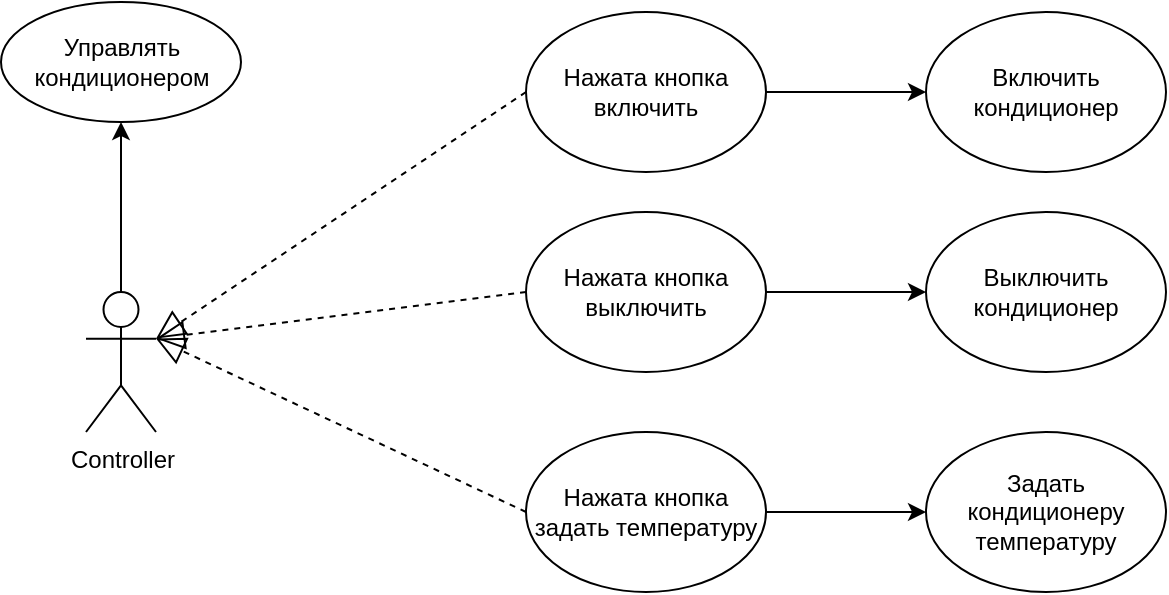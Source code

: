 <mxfile version="15.2.7" type="github">
  <diagram id="s3cTTGMjuupmF-S4N1gy" name="Page-1">
    <mxGraphModel dx="782" dy="379" grid="1" gridSize="10" guides="1" tooltips="1" connect="1" arrows="1" fold="1" page="1" pageScale="1" pageWidth="827" pageHeight="1169" math="0" shadow="0">
      <root>
        <mxCell id="0" />
        <mxCell id="1" parent="0" />
        <mxCell id="nlkqs9mqLiQSFhiLwGQj-3" value="" style="edgeStyle=orthogonalEdgeStyle;rounded=0;orthogonalLoop=1;jettySize=auto;html=1;" edge="1" parent="1" source="nlkqs9mqLiQSFhiLwGQj-1" target="nlkqs9mqLiQSFhiLwGQj-2">
          <mxGeometry relative="1" as="geometry" />
        </mxCell>
        <mxCell id="nlkqs9mqLiQSFhiLwGQj-1" value="Controller" style="shape=umlActor;verticalLabelPosition=bottom;verticalAlign=top;html=1;outlineConnect=0;" vertex="1" parent="1">
          <mxGeometry x="120" y="160" width="35" height="70" as="geometry" />
        </mxCell>
        <mxCell id="nlkqs9mqLiQSFhiLwGQj-2" value="Управлять кондиционером" style="ellipse;whiteSpace=wrap;html=1;verticalAlign=middle;" vertex="1" parent="1">
          <mxGeometry x="77.5" y="15" width="120" height="60" as="geometry" />
        </mxCell>
        <mxCell id="nlkqs9mqLiQSFhiLwGQj-11" value="" style="edgeStyle=orthogonalEdgeStyle;rounded=0;orthogonalLoop=1;jettySize=auto;html=1;" edge="1" parent="1" source="nlkqs9mqLiQSFhiLwGQj-4" target="nlkqs9mqLiQSFhiLwGQj-10">
          <mxGeometry relative="1" as="geometry" />
        </mxCell>
        <mxCell id="nlkqs9mqLiQSFhiLwGQj-4" value="Нажата кнопка включить" style="ellipse;whiteSpace=wrap;html=1;verticalAlign=middle;" vertex="1" parent="1">
          <mxGeometry x="340" y="20" width="120" height="80" as="geometry" />
        </mxCell>
        <mxCell id="nlkqs9mqLiQSFhiLwGQj-13" value="" style="edgeStyle=orthogonalEdgeStyle;rounded=0;orthogonalLoop=1;jettySize=auto;html=1;" edge="1" parent="1" source="nlkqs9mqLiQSFhiLwGQj-5" target="nlkqs9mqLiQSFhiLwGQj-12">
          <mxGeometry relative="1" as="geometry" />
        </mxCell>
        <mxCell id="nlkqs9mqLiQSFhiLwGQj-5" value="Нажата кнопка выключить" style="ellipse;whiteSpace=wrap;html=1;verticalAlign=middle;" vertex="1" parent="1">
          <mxGeometry x="340" y="120" width="120" height="80" as="geometry" />
        </mxCell>
        <mxCell id="nlkqs9mqLiQSFhiLwGQj-15" value="" style="edgeStyle=orthogonalEdgeStyle;rounded=0;orthogonalLoop=1;jettySize=auto;html=1;" edge="1" parent="1" source="nlkqs9mqLiQSFhiLwGQj-6" target="nlkqs9mqLiQSFhiLwGQj-14">
          <mxGeometry relative="1" as="geometry" />
        </mxCell>
        <mxCell id="nlkqs9mqLiQSFhiLwGQj-6" value="Нажата кнопка задать температуру" style="ellipse;whiteSpace=wrap;html=1;verticalAlign=middle;" vertex="1" parent="1">
          <mxGeometry x="340" y="230" width="120" height="80" as="geometry" />
        </mxCell>
        <mxCell id="nlkqs9mqLiQSFhiLwGQj-7" value="" style="endArrow=block;dashed=1;endFill=0;endSize=12;html=1;exitX=0;exitY=0.5;exitDx=0;exitDy=0;entryX=1;entryY=0.333;entryDx=0;entryDy=0;entryPerimeter=0;" edge="1" parent="1" source="nlkqs9mqLiQSFhiLwGQj-4" target="nlkqs9mqLiQSFhiLwGQj-1">
          <mxGeometry width="160" relative="1" as="geometry">
            <mxPoint x="340" y="170" as="sourcePoint" />
            <mxPoint x="500" y="170" as="targetPoint" />
          </mxGeometry>
        </mxCell>
        <mxCell id="nlkqs9mqLiQSFhiLwGQj-8" value="" style="endArrow=block;dashed=1;endFill=0;endSize=12;html=1;exitX=0;exitY=0.5;exitDx=0;exitDy=0;entryX=1;entryY=0.333;entryDx=0;entryDy=0;entryPerimeter=0;" edge="1" parent="1" source="nlkqs9mqLiQSFhiLwGQj-5" target="nlkqs9mqLiQSFhiLwGQj-1">
          <mxGeometry width="160" relative="1" as="geometry">
            <mxPoint x="340" y="170" as="sourcePoint" />
            <mxPoint x="160" y="190" as="targetPoint" />
          </mxGeometry>
        </mxCell>
        <mxCell id="nlkqs9mqLiQSFhiLwGQj-9" value="" style="endArrow=block;dashed=1;endFill=0;endSize=12;html=1;exitX=0;exitY=0.5;exitDx=0;exitDy=0;entryX=1;entryY=0.333;entryDx=0;entryDy=0;entryPerimeter=0;" edge="1" parent="1" source="nlkqs9mqLiQSFhiLwGQj-6" target="nlkqs9mqLiQSFhiLwGQj-1">
          <mxGeometry width="160" relative="1" as="geometry">
            <mxPoint x="340" y="170" as="sourcePoint" />
            <mxPoint x="500" y="170" as="targetPoint" />
          </mxGeometry>
        </mxCell>
        <mxCell id="nlkqs9mqLiQSFhiLwGQj-10" value="Включить кондиционер" style="ellipse;whiteSpace=wrap;html=1;verticalAlign=middle;" vertex="1" parent="1">
          <mxGeometry x="540" y="20" width="120" height="80" as="geometry" />
        </mxCell>
        <mxCell id="nlkqs9mqLiQSFhiLwGQj-12" value="Выключить кондиционер" style="ellipse;whiteSpace=wrap;html=1;verticalAlign=middle;" vertex="1" parent="1">
          <mxGeometry x="540" y="120" width="120" height="80" as="geometry" />
        </mxCell>
        <mxCell id="nlkqs9mqLiQSFhiLwGQj-14" value="Задать кондиционеру температуру" style="ellipse;whiteSpace=wrap;html=1;verticalAlign=middle;" vertex="1" parent="1">
          <mxGeometry x="540" y="230" width="120" height="80" as="geometry" />
        </mxCell>
      </root>
    </mxGraphModel>
  </diagram>
</mxfile>
